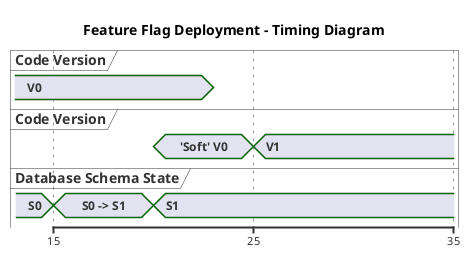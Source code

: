 @startuml
Title Feature Flag Deployment - Timing Diagram

concise "Code Version" as code_v0
concise "Code Version" as code_v1
concise "Database Schema State" as db_state
scale 10 as 200 pixels

code_v0 is "V0"
db_state is "S0"

@code_v0
23 is {hidden}

@code_v1
20 is "'Soft' V0"
25 is "V1"

@db_state
15 is "S0 -> S1"
20 is "S1"

@enduml
